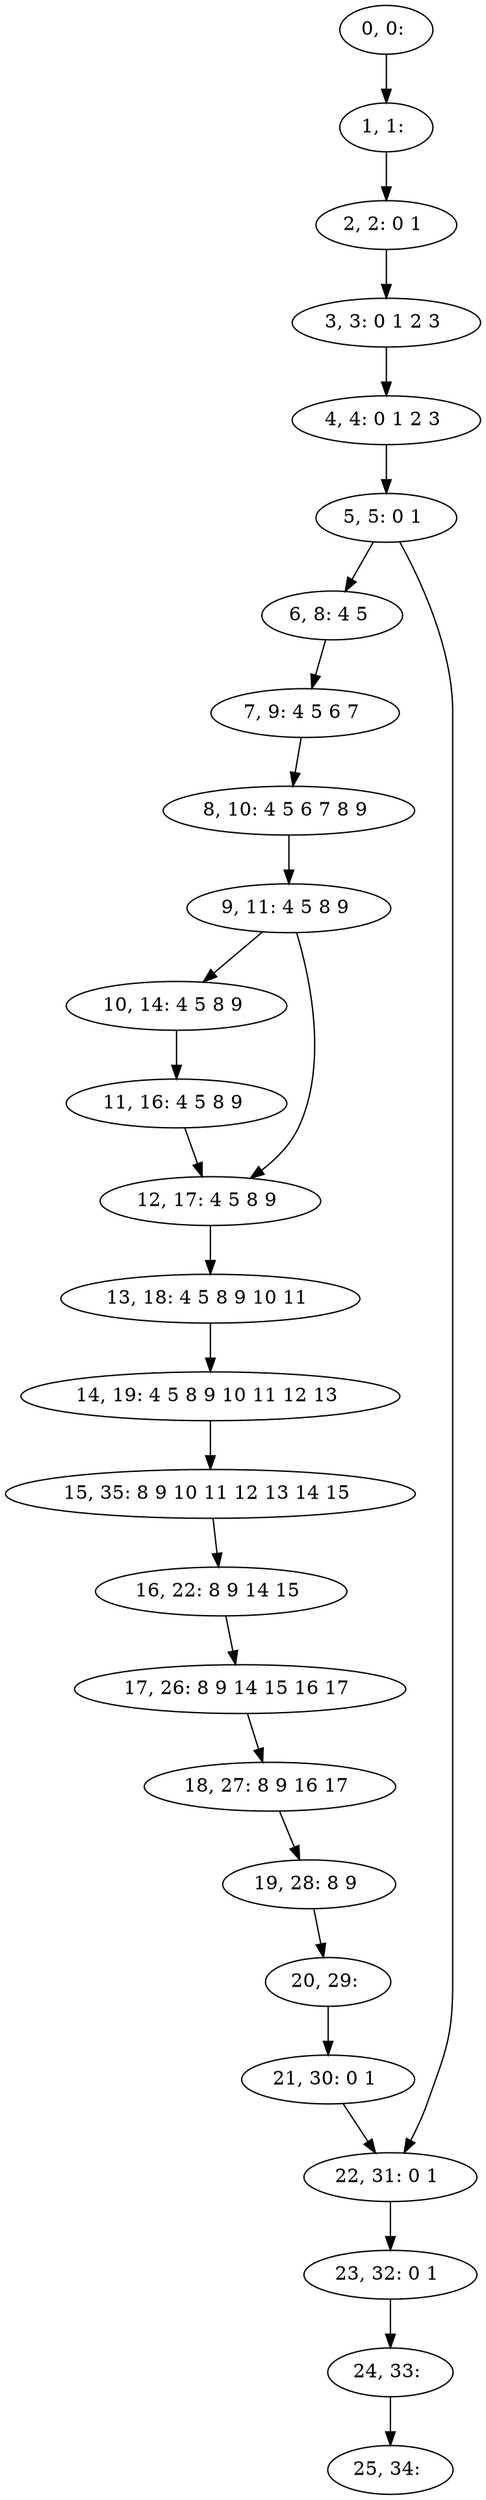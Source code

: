 digraph G {
0[label="0, 0: "];
1[label="1, 1: "];
2[label="2, 2: 0 1 "];
3[label="3, 3: 0 1 2 3 "];
4[label="4, 4: 0 1 2 3 "];
5[label="5, 5: 0 1 "];
6[label="6, 8: 4 5 "];
7[label="7, 9: 4 5 6 7 "];
8[label="8, 10: 4 5 6 7 8 9 "];
9[label="9, 11: 4 5 8 9 "];
10[label="10, 14: 4 5 8 9 "];
11[label="11, 16: 4 5 8 9 "];
12[label="12, 17: 4 5 8 9 "];
13[label="13, 18: 4 5 8 9 10 11 "];
14[label="14, 19: 4 5 8 9 10 11 12 13 "];
15[label="15, 35: 8 9 10 11 12 13 14 15 "];
16[label="16, 22: 8 9 14 15 "];
17[label="17, 26: 8 9 14 15 16 17 "];
18[label="18, 27: 8 9 16 17 "];
19[label="19, 28: 8 9 "];
20[label="20, 29: "];
21[label="21, 30: 0 1 "];
22[label="22, 31: 0 1 "];
23[label="23, 32: 0 1 "];
24[label="24, 33: "];
25[label="25, 34: "];
0->1 ;
1->2 ;
2->3 ;
3->4 ;
4->5 ;
5->6 ;
5->22 ;
6->7 ;
7->8 ;
8->9 ;
9->10 ;
9->12 ;
10->11 ;
11->12 ;
12->13 ;
13->14 ;
14->15 ;
15->16 ;
16->17 ;
17->18 ;
18->19 ;
19->20 ;
20->21 ;
21->22 ;
22->23 ;
23->24 ;
24->25 ;
}
